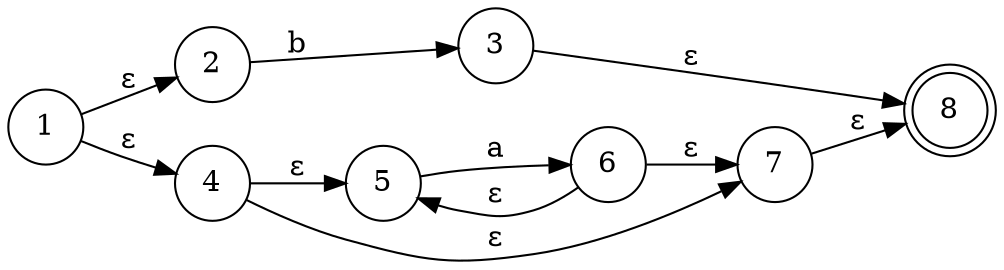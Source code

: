 digraph finite_state_machine {
	rankdir=LR size="8,5"
	node [shape=doublecircle]
	8
	node [shape=circle]
	1 -> 2 [label="ε"]
	1 -> 4 [label="ε"]
	4 -> 5 [label="ε"]
	4 -> 7 [label="ε"]
	5 -> 6 [label=a]
	6 -> 5 [label="ε"]
	6 -> 7 [label="ε"]
	7 -> 8 [label="ε"]
	2 -> 3 [label=b]
	3 -> 8 [label="ε"]
}
